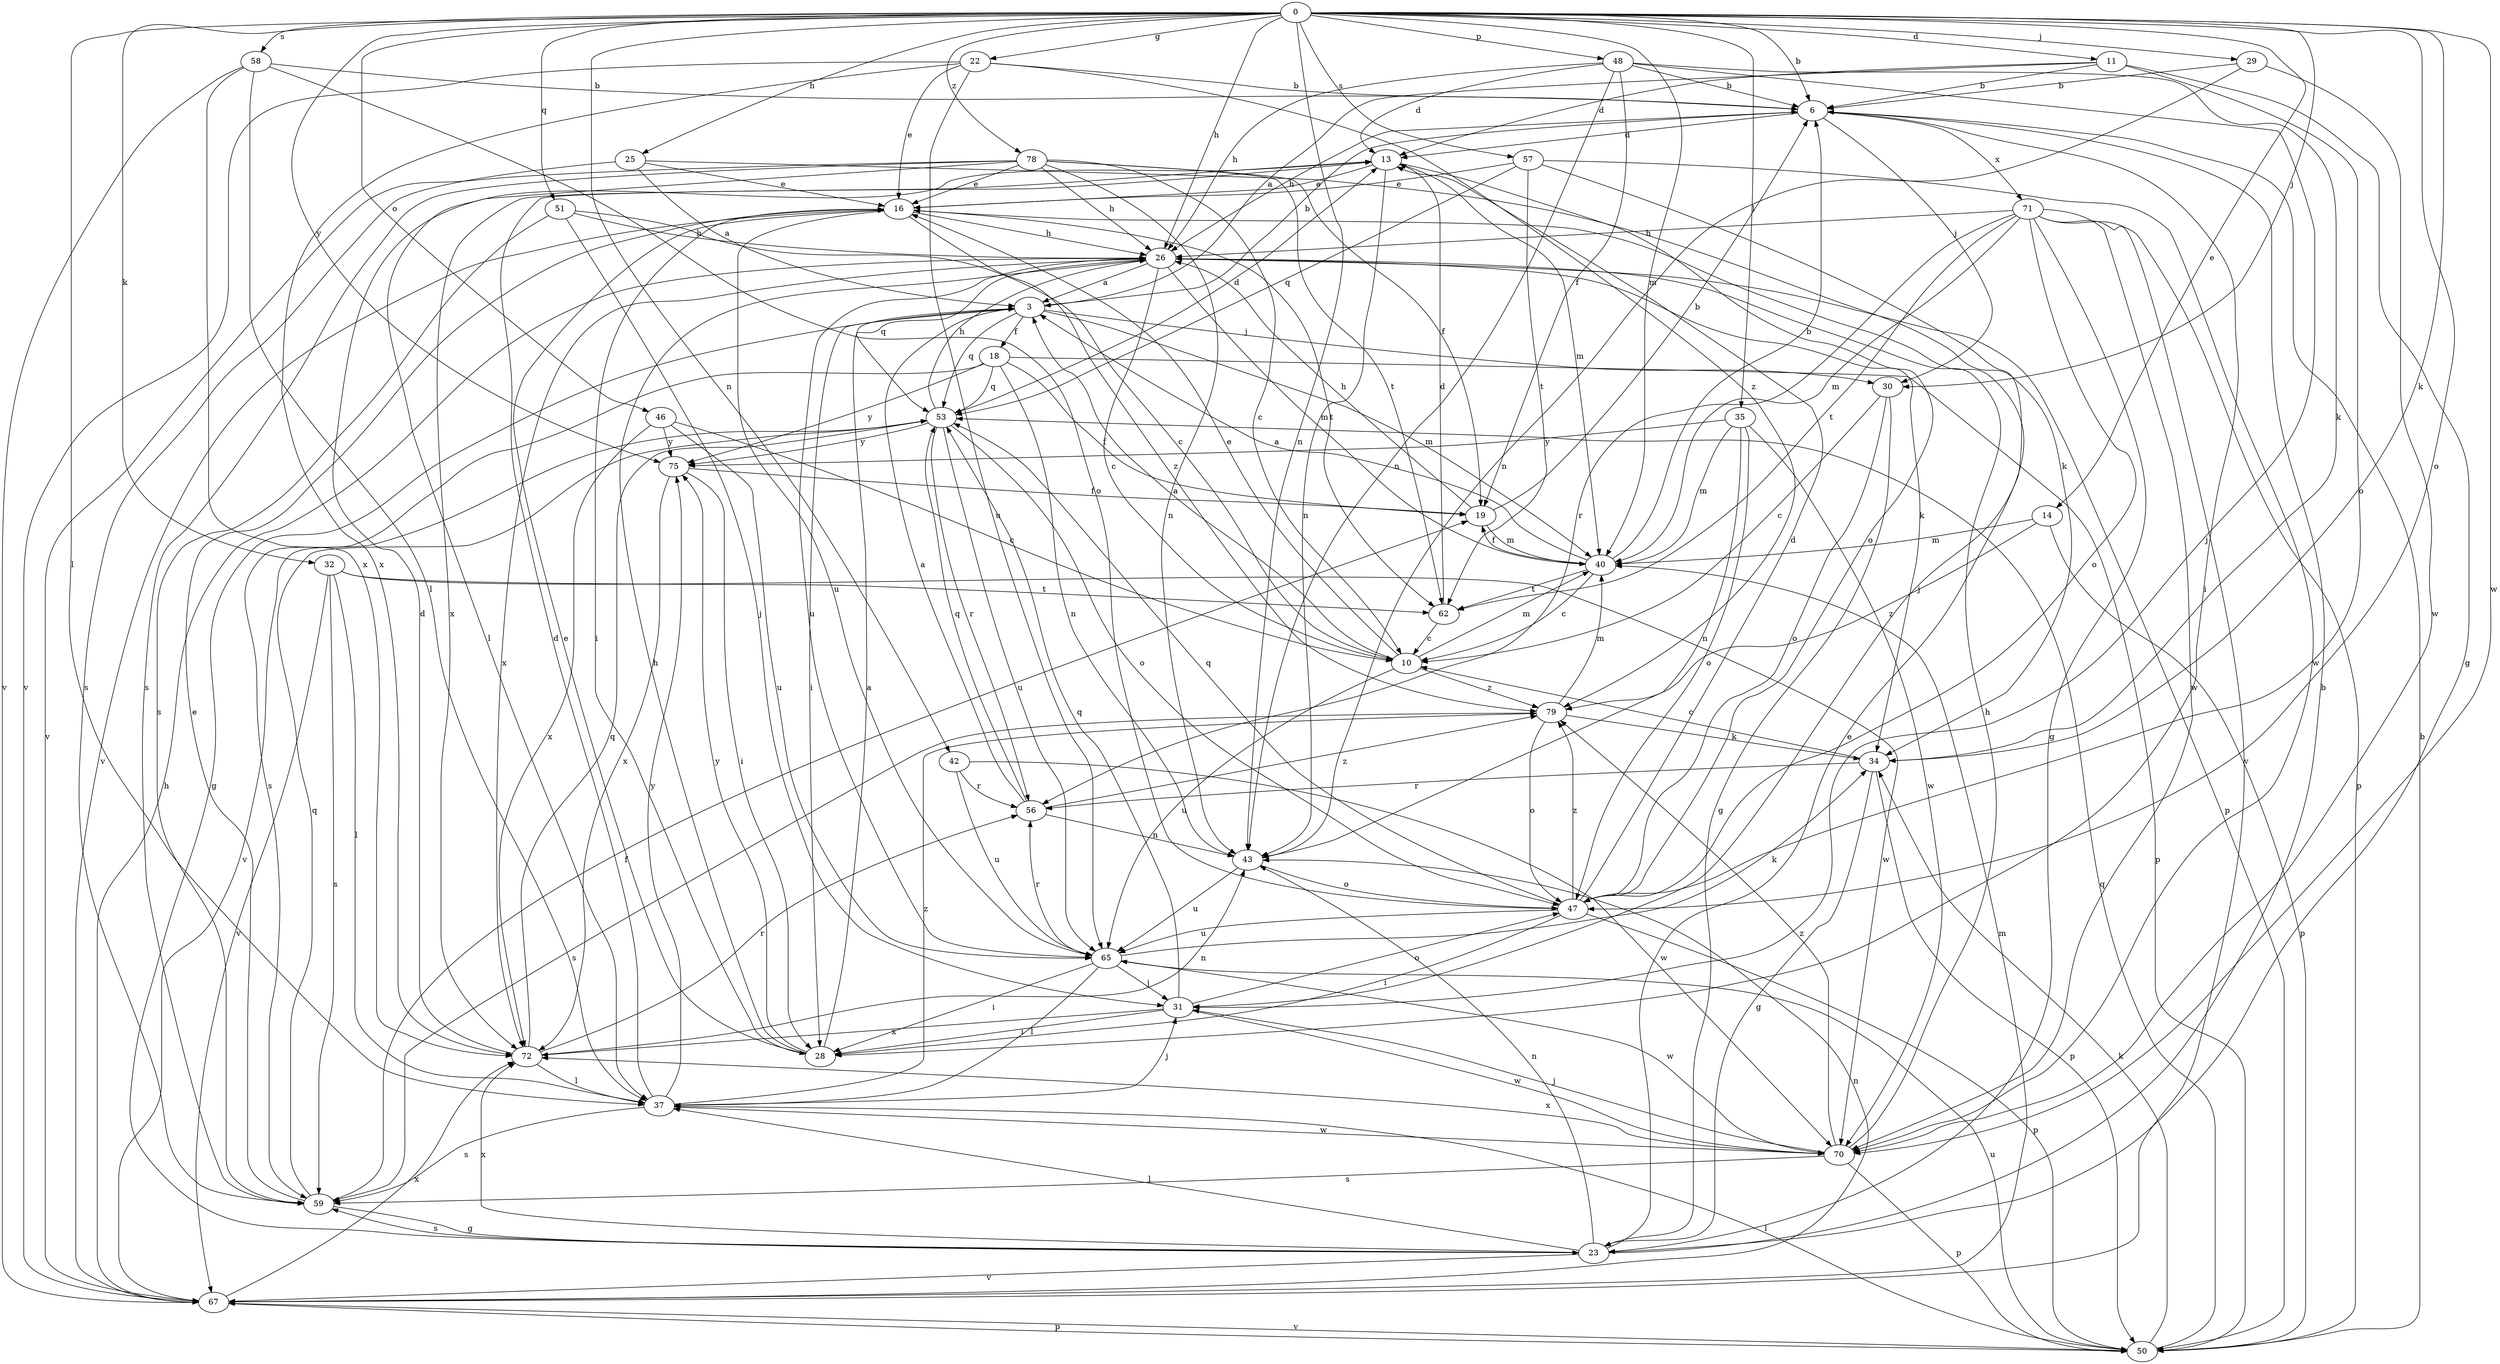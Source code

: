 strict digraph  {
0;
3;
6;
10;
11;
13;
14;
16;
18;
19;
22;
23;
25;
26;
28;
29;
30;
31;
32;
34;
35;
37;
40;
42;
43;
46;
47;
48;
50;
51;
53;
56;
57;
58;
59;
62;
65;
67;
70;
71;
72;
75;
78;
79;
0 -> 6  [label=b];
0 -> 11  [label=d];
0 -> 14  [label=e];
0 -> 22  [label=g];
0 -> 25  [label=h];
0 -> 26  [label=h];
0 -> 29  [label=j];
0 -> 30  [label=j];
0 -> 32  [label=k];
0 -> 34  [label=k];
0 -> 35  [label=l];
0 -> 37  [label=l];
0 -> 40  [label=m];
0 -> 42  [label=n];
0 -> 43  [label=n];
0 -> 46  [label=o];
0 -> 47  [label=o];
0 -> 48  [label=p];
0 -> 51  [label=q];
0 -> 57  [label=s];
0 -> 58  [label=s];
0 -> 70  [label=w];
0 -> 75  [label=y];
0 -> 78  [label=z];
3 -> 6  [label=b];
3 -> 18  [label=f];
3 -> 23  [label=g];
3 -> 28  [label=i];
3 -> 30  [label=j];
3 -> 40  [label=m];
3 -> 53  [label=q];
6 -> 13  [label=d];
6 -> 26  [label=h];
6 -> 28  [label=i];
6 -> 30  [label=j];
6 -> 71  [label=x];
10 -> 3  [label=a];
10 -> 16  [label=e];
10 -> 40  [label=m];
10 -> 65  [label=u];
10 -> 79  [label=z];
11 -> 3  [label=a];
11 -> 6  [label=b];
11 -> 13  [label=d];
11 -> 23  [label=g];
11 -> 47  [label=o];
13 -> 16  [label=e];
13 -> 40  [label=m];
13 -> 43  [label=n];
13 -> 47  [label=o];
13 -> 72  [label=x];
14 -> 40  [label=m];
14 -> 50  [label=p];
14 -> 79  [label=z];
16 -> 26  [label=h];
16 -> 28  [label=i];
16 -> 62  [label=t];
16 -> 65  [label=u];
16 -> 67  [label=v];
16 -> 79  [label=z];
18 -> 19  [label=f];
18 -> 43  [label=n];
18 -> 50  [label=p];
18 -> 53  [label=q];
18 -> 59  [label=s];
18 -> 75  [label=y];
19 -> 6  [label=b];
19 -> 26  [label=h];
19 -> 40  [label=m];
22 -> 6  [label=b];
22 -> 16  [label=e];
22 -> 65  [label=u];
22 -> 67  [label=v];
22 -> 72  [label=x];
22 -> 79  [label=z];
23 -> 6  [label=b];
23 -> 16  [label=e];
23 -> 37  [label=l];
23 -> 43  [label=n];
23 -> 59  [label=s];
23 -> 67  [label=v];
23 -> 72  [label=x];
25 -> 3  [label=a];
25 -> 16  [label=e];
25 -> 34  [label=k];
25 -> 59  [label=s];
26 -> 3  [label=a];
26 -> 10  [label=c];
26 -> 34  [label=k];
26 -> 40  [label=m];
26 -> 50  [label=p];
26 -> 53  [label=q];
26 -> 65  [label=u];
26 -> 72  [label=x];
28 -> 3  [label=a];
28 -> 16  [label=e];
28 -> 26  [label=h];
28 -> 75  [label=y];
29 -> 6  [label=b];
29 -> 43  [label=n];
29 -> 70  [label=w];
30 -> 10  [label=c];
30 -> 23  [label=g];
30 -> 47  [label=o];
31 -> 28  [label=i];
31 -> 47  [label=o];
31 -> 53  [label=q];
31 -> 70  [label=w];
31 -> 72  [label=x];
32 -> 37  [label=l];
32 -> 59  [label=s];
32 -> 62  [label=t];
32 -> 67  [label=v];
32 -> 70  [label=w];
34 -> 10  [label=c];
34 -> 23  [label=g];
34 -> 50  [label=p];
34 -> 56  [label=r];
35 -> 40  [label=m];
35 -> 43  [label=n];
35 -> 47  [label=o];
35 -> 70  [label=w];
35 -> 75  [label=y];
37 -> 13  [label=d];
37 -> 31  [label=j];
37 -> 59  [label=s];
37 -> 70  [label=w];
37 -> 75  [label=y];
37 -> 79  [label=z];
40 -> 3  [label=a];
40 -> 6  [label=b];
40 -> 10  [label=c];
40 -> 19  [label=f];
40 -> 62  [label=t];
42 -> 56  [label=r];
42 -> 65  [label=u];
42 -> 70  [label=w];
43 -> 47  [label=o];
43 -> 65  [label=u];
46 -> 10  [label=c];
46 -> 65  [label=u];
46 -> 72  [label=x];
46 -> 75  [label=y];
47 -> 13  [label=d];
47 -> 28  [label=i];
47 -> 50  [label=p];
47 -> 53  [label=q];
47 -> 65  [label=u];
47 -> 79  [label=z];
48 -> 6  [label=b];
48 -> 13  [label=d];
48 -> 19  [label=f];
48 -> 26  [label=h];
48 -> 31  [label=j];
48 -> 34  [label=k];
48 -> 43  [label=n];
50 -> 6  [label=b];
50 -> 34  [label=k];
50 -> 37  [label=l];
50 -> 53  [label=q];
50 -> 65  [label=u];
50 -> 67  [label=v];
51 -> 10  [label=c];
51 -> 26  [label=h];
51 -> 31  [label=j];
51 -> 59  [label=s];
53 -> 13  [label=d];
53 -> 26  [label=h];
53 -> 47  [label=o];
53 -> 56  [label=r];
53 -> 65  [label=u];
53 -> 67  [label=v];
53 -> 75  [label=y];
56 -> 3  [label=a];
56 -> 43  [label=n];
56 -> 53  [label=q];
56 -> 79  [label=z];
57 -> 16  [label=e];
57 -> 31  [label=j];
57 -> 53  [label=q];
57 -> 62  [label=t];
57 -> 70  [label=w];
58 -> 6  [label=b];
58 -> 37  [label=l];
58 -> 47  [label=o];
58 -> 67  [label=v];
58 -> 72  [label=x];
59 -> 16  [label=e];
59 -> 19  [label=f];
59 -> 23  [label=g];
59 -> 53  [label=q];
62 -> 10  [label=c];
62 -> 13  [label=d];
65 -> 28  [label=i];
65 -> 31  [label=j];
65 -> 34  [label=k];
65 -> 37  [label=l];
65 -> 56  [label=r];
65 -> 70  [label=w];
67 -> 26  [label=h];
67 -> 40  [label=m];
67 -> 43  [label=n];
67 -> 50  [label=p];
67 -> 72  [label=x];
70 -> 26  [label=h];
70 -> 31  [label=j];
70 -> 50  [label=p];
70 -> 59  [label=s];
70 -> 72  [label=x];
70 -> 79  [label=z];
71 -> 23  [label=g];
71 -> 26  [label=h];
71 -> 40  [label=m];
71 -> 47  [label=o];
71 -> 50  [label=p];
71 -> 56  [label=r];
71 -> 62  [label=t];
71 -> 67  [label=v];
71 -> 70  [label=w];
72 -> 13  [label=d];
72 -> 37  [label=l];
72 -> 43  [label=n];
72 -> 53  [label=q];
72 -> 56  [label=r];
75 -> 19  [label=f];
75 -> 28  [label=i];
75 -> 72  [label=x];
78 -> 10  [label=c];
78 -> 16  [label=e];
78 -> 19  [label=f];
78 -> 26  [label=h];
78 -> 37  [label=l];
78 -> 43  [label=n];
78 -> 59  [label=s];
78 -> 62  [label=t];
78 -> 67  [label=v];
79 -> 34  [label=k];
79 -> 40  [label=m];
79 -> 47  [label=o];
79 -> 59  [label=s];
}
